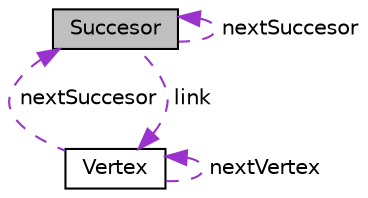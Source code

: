 digraph "Succesor"
{
 // LATEX_PDF_SIZE
  bgcolor="transparent";
  edge [fontname="Helvetica",fontsize="10",labelfontname="Helvetica",labelfontsize="10"];
  node [fontname="Helvetica",fontsize="10",shape=record];
  Node1 [label="Succesor",height=0.2,width=0.4,color="black", fillcolor="grey75", style="filled", fontcolor="black",tooltip="Structure defines a Succesor element. Every Succesor has its Vertex pointer and pointer to next Succe..."];
  Node1 -> Node1 [dir="back",color="darkorchid3",fontsize="10",style="dashed",label=" nextSuccesor" ,fontname="Helvetica"];
  Node2 -> Node1 [dir="back",color="darkorchid3",fontsize="10",style="dashed",label=" link" ,fontname="Helvetica"];
  Node2 [label="Vertex",height=0.2,width=0.4,color="black",URL="$structVertex.html",tooltip="Structure defines a Vertex node element. Every Vertex has its VertexId, index, lowLink and pointer to..."];
  Node2 -> Node2 [dir="back",color="darkorchid3",fontsize="10",style="dashed",label=" nextVertex" ,fontname="Helvetica"];
  Node1 -> Node2 [dir="back",color="darkorchid3",fontsize="10",style="dashed",label=" nextSuccesor" ,fontname="Helvetica"];
}
